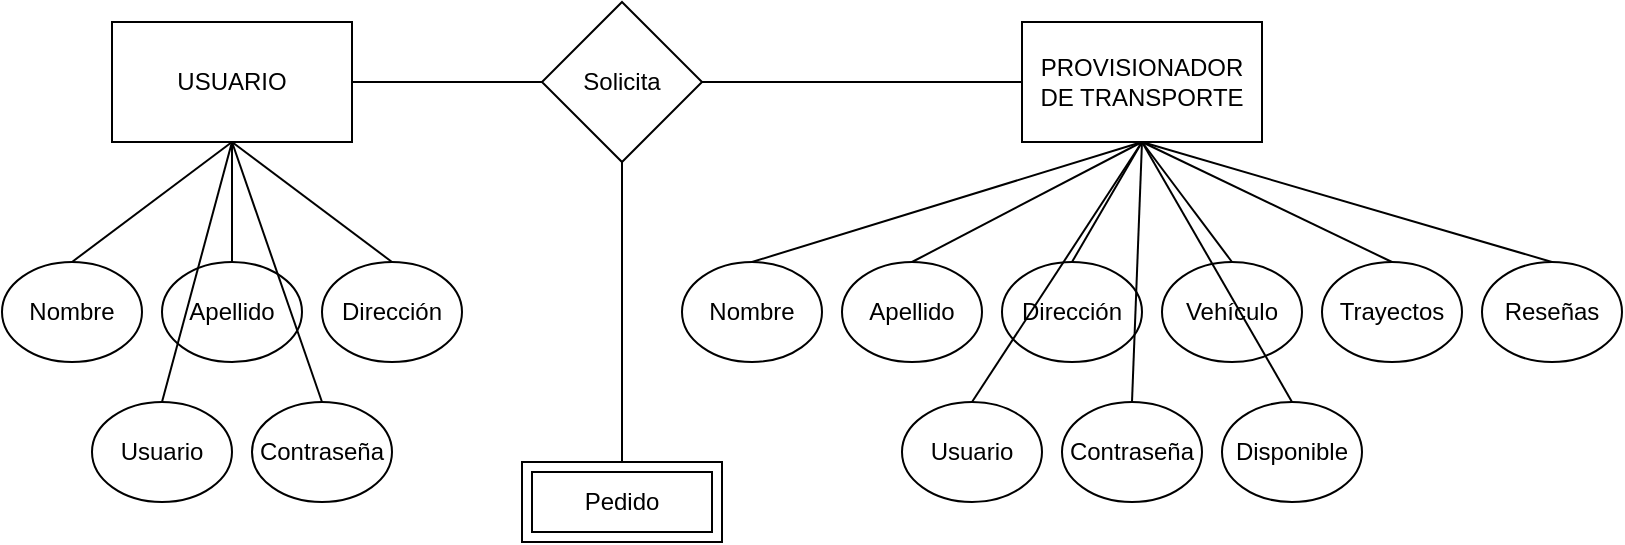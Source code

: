 <mxfile version="22.1.17" type="github">
  <diagram id="R2lEEEUBdFMjLlhIrx00" name="Page-1">
    <mxGraphModel dx="768" dy="882" grid="1" gridSize="10" guides="1" tooltips="1" connect="1" arrows="1" fold="1" page="1" pageScale="1" pageWidth="850" pageHeight="1100" math="0" shadow="0" extFonts="Permanent Marker^https://fonts.googleapis.com/css?family=Permanent+Marker">
      <root>
        <mxCell id="0" />
        <mxCell id="1" parent="0" />
        <mxCell id="x9nKZWQnxBIK_kYr5y1J-1" value="USUARIO" style="rounded=0;whiteSpace=wrap;html=1;" vertex="1" parent="1">
          <mxGeometry x="75" y="140" width="120" height="60" as="geometry" />
        </mxCell>
        <mxCell id="x9nKZWQnxBIK_kYr5y1J-2" value="PROVISIONADOR DE TRANSPORTE" style="rounded=0;whiteSpace=wrap;html=1;" vertex="1" parent="1">
          <mxGeometry x="530" y="140" width="120" height="60" as="geometry" />
        </mxCell>
        <mxCell id="x9nKZWQnxBIK_kYr5y1J-3" value="Nombre" style="ellipse;whiteSpace=wrap;html=1;" vertex="1" parent="1">
          <mxGeometry x="20" y="260" width="70" height="50" as="geometry" />
        </mxCell>
        <mxCell id="x9nKZWQnxBIK_kYr5y1J-4" value="Apellido" style="ellipse;whiteSpace=wrap;html=1;" vertex="1" parent="1">
          <mxGeometry x="100" y="260" width="70" height="50" as="geometry" />
        </mxCell>
        <mxCell id="x9nKZWQnxBIK_kYr5y1J-5" value="Dirección" style="ellipse;whiteSpace=wrap;html=1;" vertex="1" parent="1">
          <mxGeometry x="180" y="260" width="70" height="50" as="geometry" />
        </mxCell>
        <mxCell id="x9nKZWQnxBIK_kYr5y1J-6" value="" style="endArrow=none;html=1;rounded=0;entryX=0.5;entryY=1;entryDx=0;entryDy=0;exitX=0.5;exitY=0;exitDx=0;exitDy=0;" edge="1" parent="1" source="x9nKZWQnxBIK_kYr5y1J-4" target="x9nKZWQnxBIK_kYr5y1J-1">
          <mxGeometry width="50" height="50" relative="1" as="geometry">
            <mxPoint x="345" y="450" as="sourcePoint" />
            <mxPoint x="395" y="400" as="targetPoint" />
          </mxGeometry>
        </mxCell>
        <mxCell id="x9nKZWQnxBIK_kYr5y1J-7" value="" style="endArrow=none;html=1;rounded=0;entryX=0.5;entryY=1;entryDx=0;entryDy=0;exitX=0.5;exitY=0;exitDx=0;exitDy=0;" edge="1" parent="1" source="x9nKZWQnxBIK_kYr5y1J-5" target="x9nKZWQnxBIK_kYr5y1J-1">
          <mxGeometry width="50" height="50" relative="1" as="geometry">
            <mxPoint x="345" y="450" as="sourcePoint" />
            <mxPoint x="395" y="400" as="targetPoint" />
          </mxGeometry>
        </mxCell>
        <mxCell id="x9nKZWQnxBIK_kYr5y1J-8" value="" style="endArrow=none;html=1;rounded=0;entryX=0.5;entryY=1;entryDx=0;entryDy=0;exitX=0.5;exitY=0;exitDx=0;exitDy=0;" edge="1" parent="1" source="x9nKZWQnxBIK_kYr5y1J-3" target="x9nKZWQnxBIK_kYr5y1J-1">
          <mxGeometry width="50" height="50" relative="1" as="geometry">
            <mxPoint x="345" y="450" as="sourcePoint" />
            <mxPoint x="395" y="400" as="targetPoint" />
          </mxGeometry>
        </mxCell>
        <mxCell id="x9nKZWQnxBIK_kYr5y1J-9" value="Nombre" style="ellipse;whiteSpace=wrap;html=1;" vertex="1" parent="1">
          <mxGeometry x="360" y="260" width="70" height="50" as="geometry" />
        </mxCell>
        <mxCell id="x9nKZWQnxBIK_kYr5y1J-10" value="Apellido" style="ellipse;whiteSpace=wrap;html=1;" vertex="1" parent="1">
          <mxGeometry x="440" y="260" width="70" height="50" as="geometry" />
        </mxCell>
        <mxCell id="x9nKZWQnxBIK_kYr5y1J-11" value="Dirección" style="ellipse;whiteSpace=wrap;html=1;" vertex="1" parent="1">
          <mxGeometry x="520" y="260" width="70" height="50" as="geometry" />
        </mxCell>
        <mxCell id="x9nKZWQnxBIK_kYr5y1J-12" value="Vehículo" style="ellipse;whiteSpace=wrap;html=1;" vertex="1" parent="1">
          <mxGeometry x="600" y="260" width="70" height="50" as="geometry" />
        </mxCell>
        <mxCell id="x9nKZWQnxBIK_kYr5y1J-13" value="Trayectos" style="ellipse;whiteSpace=wrap;html=1;" vertex="1" parent="1">
          <mxGeometry x="680" y="260" width="70" height="50" as="geometry" />
        </mxCell>
        <mxCell id="x9nKZWQnxBIK_kYr5y1J-14" value="Reseñas" style="ellipse;whiteSpace=wrap;html=1;" vertex="1" parent="1">
          <mxGeometry x="760" y="260" width="70" height="50" as="geometry" />
        </mxCell>
        <mxCell id="x9nKZWQnxBIK_kYr5y1J-15" value="" style="endArrow=none;html=1;rounded=0;entryX=0.5;entryY=1;entryDx=0;entryDy=0;exitX=0.5;exitY=0;exitDx=0;exitDy=0;" edge="1" parent="1" source="x9nKZWQnxBIK_kYr5y1J-9" target="x9nKZWQnxBIK_kYr5y1J-2">
          <mxGeometry width="50" height="50" relative="1" as="geometry">
            <mxPoint x="510" y="450" as="sourcePoint" />
            <mxPoint x="560" y="400" as="targetPoint" />
          </mxGeometry>
        </mxCell>
        <mxCell id="x9nKZWQnxBIK_kYr5y1J-16" value="" style="endArrow=none;html=1;rounded=0;exitX=0.5;exitY=0;exitDx=0;exitDy=0;" edge="1" parent="1" source="x9nKZWQnxBIK_kYr5y1J-10">
          <mxGeometry width="50" height="50" relative="1" as="geometry">
            <mxPoint x="510" y="450" as="sourcePoint" />
            <mxPoint x="590" y="200" as="targetPoint" />
          </mxGeometry>
        </mxCell>
        <mxCell id="x9nKZWQnxBIK_kYr5y1J-17" value="" style="endArrow=none;html=1;rounded=0;entryX=0.5;entryY=1;entryDx=0;entryDy=0;exitX=0.5;exitY=0;exitDx=0;exitDy=0;" edge="1" parent="1" source="x9nKZWQnxBIK_kYr5y1J-11" target="x9nKZWQnxBIK_kYr5y1J-2">
          <mxGeometry width="50" height="50" relative="1" as="geometry">
            <mxPoint x="510" y="450" as="sourcePoint" />
            <mxPoint x="560" y="400" as="targetPoint" />
          </mxGeometry>
        </mxCell>
        <mxCell id="x9nKZWQnxBIK_kYr5y1J-18" value="" style="endArrow=none;html=1;rounded=0;entryX=0.5;entryY=1;entryDx=0;entryDy=0;exitX=0.5;exitY=0;exitDx=0;exitDy=0;" edge="1" parent="1" source="x9nKZWQnxBIK_kYr5y1J-12" target="x9nKZWQnxBIK_kYr5y1J-2">
          <mxGeometry width="50" height="50" relative="1" as="geometry">
            <mxPoint x="510" y="450" as="sourcePoint" />
            <mxPoint x="560" y="400" as="targetPoint" />
          </mxGeometry>
        </mxCell>
        <mxCell id="x9nKZWQnxBIK_kYr5y1J-19" value="" style="endArrow=none;html=1;rounded=0;exitX=0.5;exitY=0;exitDx=0;exitDy=0;" edge="1" parent="1" source="x9nKZWQnxBIK_kYr5y1J-13">
          <mxGeometry width="50" height="50" relative="1" as="geometry">
            <mxPoint x="510" y="450" as="sourcePoint" />
            <mxPoint x="590" y="200" as="targetPoint" />
          </mxGeometry>
        </mxCell>
        <mxCell id="x9nKZWQnxBIK_kYr5y1J-20" value="" style="endArrow=none;html=1;rounded=0;entryX=0.5;entryY=1;entryDx=0;entryDy=0;exitX=0.5;exitY=0;exitDx=0;exitDy=0;" edge="1" parent="1" source="x9nKZWQnxBIK_kYr5y1J-14" target="x9nKZWQnxBIK_kYr5y1J-2">
          <mxGeometry width="50" height="50" relative="1" as="geometry">
            <mxPoint x="510" y="450" as="sourcePoint" />
            <mxPoint x="560" y="400" as="targetPoint" />
          </mxGeometry>
        </mxCell>
        <mxCell id="x9nKZWQnxBIK_kYr5y1J-21" value="Usuario" style="ellipse;whiteSpace=wrap;html=1;" vertex="1" parent="1">
          <mxGeometry x="65" y="330" width="70" height="50" as="geometry" />
        </mxCell>
        <mxCell id="x9nKZWQnxBIK_kYr5y1J-22" value="Contraseña" style="ellipse;whiteSpace=wrap;html=1;" vertex="1" parent="1">
          <mxGeometry x="145" y="330" width="70" height="50" as="geometry" />
        </mxCell>
        <mxCell id="x9nKZWQnxBIK_kYr5y1J-23" value="" style="endArrow=none;html=1;rounded=0;exitX=0.5;exitY=0;exitDx=0;exitDy=0;" edge="1" parent="1" source="x9nKZWQnxBIK_kYr5y1J-22">
          <mxGeometry width="50" height="50" relative="1" as="geometry">
            <mxPoint x="415" y="450" as="sourcePoint" />
            <mxPoint x="135" y="200" as="targetPoint" />
          </mxGeometry>
        </mxCell>
        <mxCell id="x9nKZWQnxBIK_kYr5y1J-24" value="" style="endArrow=none;html=1;rounded=0;entryX=0.5;entryY=1;entryDx=0;entryDy=0;exitX=0.5;exitY=0;exitDx=0;exitDy=0;" edge="1" parent="1" source="x9nKZWQnxBIK_kYr5y1J-21" target="x9nKZWQnxBIK_kYr5y1J-1">
          <mxGeometry width="50" height="50" relative="1" as="geometry">
            <mxPoint x="415" y="450" as="sourcePoint" />
            <mxPoint x="465" y="400" as="targetPoint" />
          </mxGeometry>
        </mxCell>
        <mxCell id="x9nKZWQnxBIK_kYr5y1J-25" value="Usuario" style="ellipse;whiteSpace=wrap;html=1;" vertex="1" parent="1">
          <mxGeometry x="470" y="330" width="70" height="50" as="geometry" />
        </mxCell>
        <mxCell id="x9nKZWQnxBIK_kYr5y1J-26" value="Contraseña" style="ellipse;whiteSpace=wrap;html=1;" vertex="1" parent="1">
          <mxGeometry x="550" y="330" width="70" height="50" as="geometry" />
        </mxCell>
        <mxCell id="x9nKZWQnxBIK_kYr5y1J-27" value="" style="endArrow=none;html=1;rounded=0;exitX=0.5;exitY=0;exitDx=0;exitDy=0;" edge="1" parent="1" source="x9nKZWQnxBIK_kYr5y1J-25">
          <mxGeometry width="50" height="50" relative="1" as="geometry">
            <mxPoint x="460" y="450" as="sourcePoint" />
            <mxPoint x="590" y="200" as="targetPoint" />
          </mxGeometry>
        </mxCell>
        <mxCell id="x9nKZWQnxBIK_kYr5y1J-28" value="" style="endArrow=none;html=1;rounded=0;exitX=0.5;exitY=0;exitDx=0;exitDy=0;" edge="1" parent="1" source="x9nKZWQnxBIK_kYr5y1J-26">
          <mxGeometry width="50" height="50" relative="1" as="geometry">
            <mxPoint x="460" y="450" as="sourcePoint" />
            <mxPoint x="590" y="200" as="targetPoint" />
          </mxGeometry>
        </mxCell>
        <mxCell id="x9nKZWQnxBIK_kYr5y1J-31" value="" style="endArrow=none;html=1;rounded=0;exitX=1;exitY=0.5;exitDx=0;exitDy=0;entryX=0;entryY=0.5;entryDx=0;entryDy=0;" edge="1" parent="1" source="x9nKZWQnxBIK_kYr5y1J-1" target="x9nKZWQnxBIK_kYr5y1J-2">
          <mxGeometry width="50" height="50" relative="1" as="geometry">
            <mxPoint x="420" y="450" as="sourcePoint" />
            <mxPoint x="470" y="400" as="targetPoint" />
          </mxGeometry>
        </mxCell>
        <mxCell id="x9nKZWQnxBIK_kYr5y1J-32" value="Solicita" style="rhombus;whiteSpace=wrap;html=1;" vertex="1" parent="1">
          <mxGeometry x="290" y="130" width="80" height="80" as="geometry" />
        </mxCell>
        <mxCell id="x9nKZWQnxBIK_kYr5y1J-33" value="Disponible" style="ellipse;whiteSpace=wrap;html=1;" vertex="1" parent="1">
          <mxGeometry x="630" y="330" width="70" height="50" as="geometry" />
        </mxCell>
        <mxCell id="x9nKZWQnxBIK_kYr5y1J-34" value="" style="endArrow=none;html=1;rounded=0;entryX=0.5;entryY=1;entryDx=0;entryDy=0;exitX=0.5;exitY=0;exitDx=0;exitDy=0;" edge="1" parent="1" source="x9nKZWQnxBIK_kYr5y1J-33" target="x9nKZWQnxBIK_kYr5y1J-2">
          <mxGeometry width="50" height="50" relative="1" as="geometry">
            <mxPoint x="420" y="450" as="sourcePoint" />
            <mxPoint x="470" y="400" as="targetPoint" />
          </mxGeometry>
        </mxCell>
        <mxCell id="x9nKZWQnxBIK_kYr5y1J-35" value="" style="endArrow=none;html=1;rounded=0;entryX=0.5;entryY=1;entryDx=0;entryDy=0;" edge="1" parent="1" target="x9nKZWQnxBIK_kYr5y1J-32">
          <mxGeometry width="50" height="50" relative="1" as="geometry">
            <mxPoint x="330" y="360" as="sourcePoint" />
            <mxPoint x="460" y="400" as="targetPoint" />
          </mxGeometry>
        </mxCell>
        <mxCell id="x9nKZWQnxBIK_kYr5y1J-36" value="Pedido" style="shape=ext;margin=3;double=1;whiteSpace=wrap;html=1;align=center;" vertex="1" parent="1">
          <mxGeometry x="280" y="360" width="100" height="40" as="geometry" />
        </mxCell>
      </root>
    </mxGraphModel>
  </diagram>
</mxfile>
